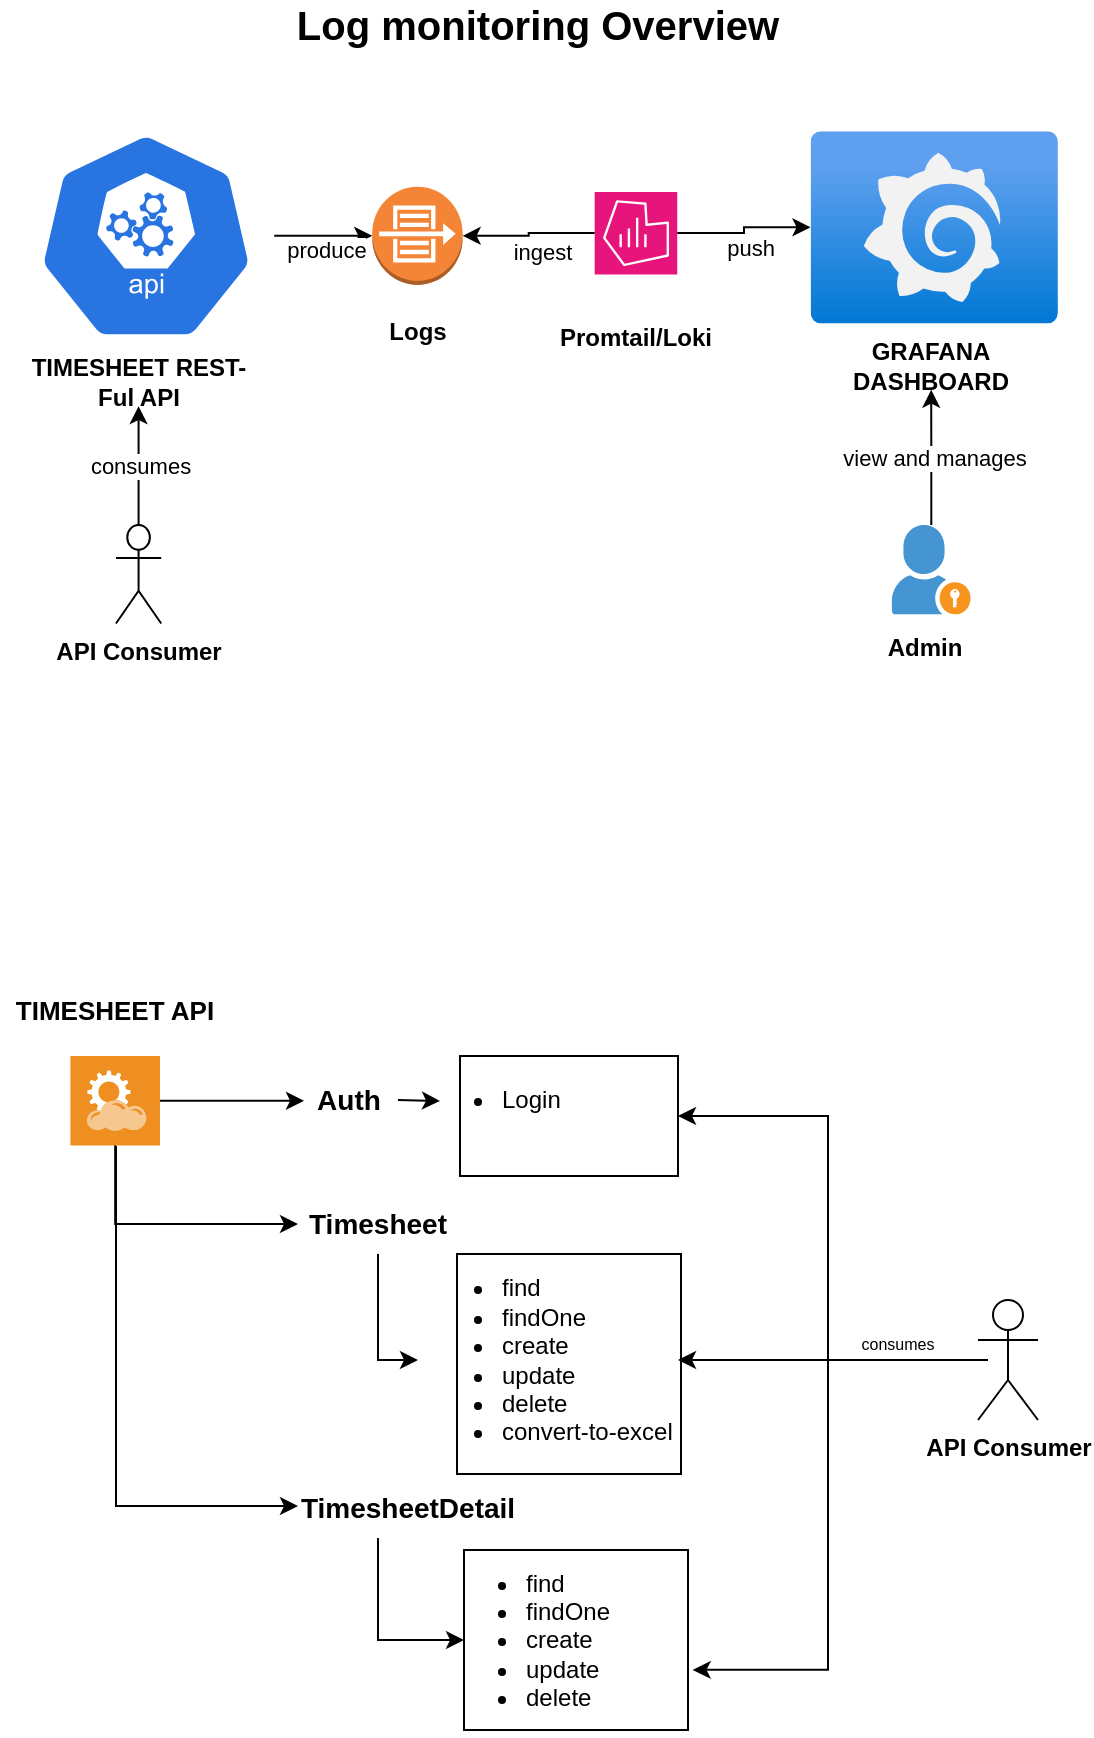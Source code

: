 <mxfile version="22.1.3" type="github">
  <diagram name="Page-1" id="UmZUJm98hy-MjdlWRy2L">
    <mxGraphModel dx="1195" dy="752" grid="1" gridSize="10" guides="1" tooltips="1" connect="1" arrows="1" fold="1" page="1" pageScale="1" pageWidth="850" pageHeight="1100" math="0" shadow="0">
      <root>
        <mxCell id="0" />
        <mxCell id="1" parent="0" />
        <mxCell id="RZwhvctcLquMt1JPsXWP-3" value="&lt;b&gt;&lt;font style=&quot;font-size: 13px;&quot;&gt;TIMESHEET API&lt;/font&gt;&lt;/b&gt;" style="text;html=1;strokeColor=none;fillColor=none;align=center;verticalAlign=middle;whiteSpace=wrap;rounded=0;" vertex="1" parent="1">
          <mxGeometry x="111.1" y="650" width="115" height="10" as="geometry" />
        </mxCell>
        <mxCell id="RZwhvctcLquMt1JPsXWP-13" style="edgeStyle=orthogonalEdgeStyle;rounded=0;orthogonalLoop=1;jettySize=auto;html=1;" edge="1" parent="1" target="RZwhvctcLquMt1JPsXWP-8">
          <mxGeometry relative="1" as="geometry">
            <mxPoint x="395.0" y="700" as="targetPoint" />
            <mxPoint x="310" y="700" as="sourcePoint" />
          </mxGeometry>
        </mxCell>
        <mxCell id="RZwhvctcLquMt1JPsXWP-6" value="&lt;font size=&quot;1&quot; style=&quot;&quot;&gt;&lt;b style=&quot;font-size: 14px;&quot;&gt;Auth&lt;/b&gt;&lt;/font&gt;" style="text;html=1;strokeColor=none;fillColor=none;align=center;verticalAlign=middle;whiteSpace=wrap;rounded=0;" vertex="1" parent="1">
          <mxGeometry x="263" y="685.4" width="45" height="30" as="geometry" />
        </mxCell>
        <mxCell id="RZwhvctcLquMt1JPsXWP-23" value="" style="rounded=0;whiteSpace=wrap;html=1;" vertex="1" parent="1">
          <mxGeometry x="341" y="678" width="109" height="60" as="geometry" />
        </mxCell>
        <mxCell id="RZwhvctcLquMt1JPsXWP-8" value="&lt;ul&gt;&lt;li&gt;Login&lt;/li&gt;&lt;/ul&gt;" style="text;html=1;strokeColor=none;fillColor=none;align=left;verticalAlign=middle;whiteSpace=wrap;rounded=0;" vertex="1" parent="1">
          <mxGeometry x="320" y="685.4" width="70" height="30" as="geometry" />
        </mxCell>
        <mxCell id="RZwhvctcLquMt1JPsXWP-10" value="&lt;font size=&quot;1&quot; style=&quot;&quot;&gt;&lt;b style=&quot;font-size: 14px;&quot;&gt;Timesheet&lt;/b&gt;&lt;/font&gt;" style="text;html=1;strokeColor=none;fillColor=none;align=center;verticalAlign=middle;whiteSpace=wrap;rounded=0;" vertex="1" parent="1">
          <mxGeometry x="270" y="747" width="60" height="30" as="geometry" />
        </mxCell>
        <mxCell id="RZwhvctcLquMt1JPsXWP-11" value="" style="edgeStyle=orthogonalEdgeStyle;rounded=0;orthogonalLoop=1;jettySize=auto;html=1;entryX=0;entryY=0.5;entryDx=0;entryDy=0;" edge="1" parent="1" source="RZwhvctcLquMt1JPsXWP-4" target="RZwhvctcLquMt1JPsXWP-6">
          <mxGeometry relative="1" as="geometry">
            <mxPoint x="242" y="696" as="targetPoint" />
          </mxGeometry>
        </mxCell>
        <mxCell id="RZwhvctcLquMt1JPsXWP-22" value="" style="rounded=0;whiteSpace=wrap;html=1;" vertex="1" parent="1">
          <mxGeometry x="339.5" y="777" width="112" height="110" as="geometry" />
        </mxCell>
        <mxCell id="RZwhvctcLquMt1JPsXWP-15" value="&lt;ul&gt;&lt;li&gt;find&lt;/li&gt;&lt;li&gt;findOne&lt;/li&gt;&lt;li&gt;create&lt;/li&gt;&lt;li&gt;update&lt;/li&gt;&lt;li&gt;delete&lt;/li&gt;&lt;li&gt;convert-to-excel&lt;/li&gt;&lt;/ul&gt;" style="text;html=1;strokeColor=none;fillColor=none;align=left;verticalAlign=middle;whiteSpace=wrap;rounded=0;" vertex="1" parent="1">
          <mxGeometry x="320" y="815" width="130" height="30" as="geometry" />
        </mxCell>
        <mxCell id="RZwhvctcLquMt1JPsXWP-16" value="" style="edgeStyle=orthogonalEdgeStyle;rounded=0;orthogonalLoop=1;jettySize=auto;html=1;entryX=0;entryY=0.5;entryDx=0;entryDy=0;" edge="1" parent="1" source="RZwhvctcLquMt1JPsXWP-10" target="RZwhvctcLquMt1JPsXWP-15">
          <mxGeometry relative="1" as="geometry" />
        </mxCell>
        <mxCell id="RZwhvctcLquMt1JPsXWP-31" value="" style="group" vertex="1" connectable="0" parent="1">
          <mxGeometry x="285" y="889" width="170" height="126" as="geometry" />
        </mxCell>
        <mxCell id="RZwhvctcLquMt1JPsXWP-25" value="&lt;font size=&quot;1&quot; style=&quot;&quot;&gt;&lt;b style=&quot;font-size: 14px;&quot;&gt;TimesheetDetail&lt;/b&gt;&lt;/font&gt;" style="text;html=1;strokeColor=none;fillColor=none;align=center;verticalAlign=middle;whiteSpace=wrap;rounded=0;" vertex="1" parent="RZwhvctcLquMt1JPsXWP-31">
          <mxGeometry width="60" height="30" as="geometry" />
        </mxCell>
        <mxCell id="RZwhvctcLquMt1JPsXWP-26" value="" style="whiteSpace=wrap;html=1;align=left;" vertex="1" parent="RZwhvctcLquMt1JPsXWP-31">
          <mxGeometry x="58" y="36" width="112" height="90" as="geometry" />
        </mxCell>
        <mxCell id="RZwhvctcLquMt1JPsXWP-27" value="" style="edgeStyle=orthogonalEdgeStyle;rounded=0;orthogonalLoop=1;jettySize=auto;html=1;entryX=0;entryY=0.5;entryDx=0;entryDy=0;" edge="1" parent="RZwhvctcLquMt1JPsXWP-31" source="RZwhvctcLquMt1JPsXWP-25" target="RZwhvctcLquMt1JPsXWP-26">
          <mxGeometry relative="1" as="geometry">
            <Array as="points">
              <mxPoint x="15" y="81" />
            </Array>
          </mxGeometry>
        </mxCell>
        <mxCell id="RZwhvctcLquMt1JPsXWP-28" value="&lt;ul&gt;&lt;li&gt;find&lt;/li&gt;&lt;li&gt;findOne&lt;/li&gt;&lt;li&gt;create&lt;/li&gt;&lt;li&gt;update&lt;/li&gt;&lt;li&gt;delete&lt;/li&gt;&lt;/ul&gt;" style="text;html=1;strokeColor=none;fillColor=none;align=left;verticalAlign=middle;whiteSpace=wrap;rounded=0;" vertex="1" parent="RZwhvctcLquMt1JPsXWP-31">
          <mxGeometry x="47" y="56" width="100" height="50" as="geometry" />
        </mxCell>
        <mxCell id="RZwhvctcLquMt1JPsXWP-32" value="" style="endArrow=classic;html=1;rounded=0;edgeStyle=orthogonalEdgeStyle;" edge="1" parent="1">
          <mxGeometry width="50" height="50" relative="1" as="geometry">
            <mxPoint x="168.586" y="715" as="sourcePoint" />
            <mxPoint x="260" y="762" as="targetPoint" />
            <Array as="points">
              <mxPoint x="169" y="762" />
            </Array>
          </mxGeometry>
        </mxCell>
        <mxCell id="RZwhvctcLquMt1JPsXWP-33" style="edgeStyle=orthogonalEdgeStyle;rounded=0;orthogonalLoop=1;jettySize=auto;html=1;" edge="1" parent="1">
          <mxGeometry relative="1" as="geometry">
            <mxPoint x="169" y="723" as="sourcePoint" />
            <mxPoint x="260" y="903" as="targetPoint" />
            <Array as="points">
              <mxPoint x="169" y="903" />
            </Array>
          </mxGeometry>
        </mxCell>
        <mxCell id="RZwhvctcLquMt1JPsXWP-4" value="" style="shadow=0;dashed=0;html=1;strokeColor=none;fillColor=#EF8F21;labelPosition=center;verticalLabelPosition=bottom;verticalAlign=top;align=center;outlineConnect=0;shape=mxgraph.veeam.2d.restful_apis;" vertex="1" parent="1">
          <mxGeometry x="146.2" y="678" width="44.8" height="44.8" as="geometry" />
        </mxCell>
        <mxCell id="RZwhvctcLquMt1JPsXWP-41" style="edgeStyle=orthogonalEdgeStyle;rounded=0;orthogonalLoop=1;jettySize=auto;html=1;entryX=1;entryY=0.5;entryDx=0;entryDy=0;" edge="1" parent="1" source="RZwhvctcLquMt1JPsXWP-35" target="RZwhvctcLquMt1JPsXWP-15">
          <mxGeometry relative="1" as="geometry" />
        </mxCell>
        <mxCell id="RZwhvctcLquMt1JPsXWP-42" style="edgeStyle=orthogonalEdgeStyle;rounded=0;orthogonalLoop=1;jettySize=auto;html=1;entryX=1;entryY=0.5;entryDx=0;entryDy=0;" edge="1" parent="1" source="RZwhvctcLquMt1JPsXWP-35" target="RZwhvctcLquMt1JPsXWP-23">
          <mxGeometry relative="1" as="geometry" />
        </mxCell>
        <mxCell id="RZwhvctcLquMt1JPsXWP-35" value="&lt;b&gt;API Consumer&lt;/b&gt;" style="shape=umlActor;verticalLabelPosition=bottom;verticalAlign=top;html=1;outlineConnect=0;" vertex="1" parent="1">
          <mxGeometry x="600" y="800" width="30" height="60" as="geometry" />
        </mxCell>
        <mxCell id="RZwhvctcLquMt1JPsXWP-43" style="edgeStyle=orthogonalEdgeStyle;rounded=0;orthogonalLoop=1;jettySize=auto;html=1;entryX=1.003;entryY=0.666;entryDx=0;entryDy=0;entryPerimeter=0;" edge="1" parent="1">
          <mxGeometry relative="1" as="geometry">
            <mxPoint x="605" y="830.029" as="sourcePoint" />
            <mxPoint x="457.327" y="984.94" as="targetPoint" />
            <Array as="points">
              <mxPoint x="525" y="830" />
              <mxPoint x="525" y="985" />
            </Array>
          </mxGeometry>
        </mxCell>
        <mxCell id="RZwhvctcLquMt1JPsXWP-46" value="&lt;font style=&quot;font-size: 8px;&quot;&gt;consumes&lt;/font&gt;" style="text;html=1;strokeColor=none;fillColor=none;align=center;verticalAlign=middle;whiteSpace=wrap;rounded=0;" vertex="1" parent="1">
          <mxGeometry x="530" y="806" width="60" height="30" as="geometry" />
        </mxCell>
        <mxCell id="RZwhvctcLquMt1JPsXWP-47" value="" style="group" vertex="1" connectable="0" parent="1">
          <mxGeometry x="120" y="150" width="520" height="340" as="geometry" />
        </mxCell>
        <mxCell id="IkE8e9DSJf4OaHcmCH7N-23" value="" style="group" parent="RZwhvctcLquMt1JPsXWP-47" vertex="1" connectable="0">
          <mxGeometry x="393.391" y="262.548" width="120.58" height="77.452" as="geometry" />
        </mxCell>
        <mxCell id="IkE8e9DSJf4OaHcmCH7N-15" value="" style="shadow=0;dashed=0;html=1;strokeColor=none;fillColor=#4495D1;labelPosition=center;verticalLabelPosition=bottom;verticalAlign=top;align=center;outlineConnect=0;shape=mxgraph.veeam.portal_admin;" parent="IkE8e9DSJf4OaHcmCH7N-23" vertex="1">
          <mxGeometry x="43.559" width="39.339" height="44.633" as="geometry" />
        </mxCell>
        <mxCell id="IkE8e9DSJf4OaHcmCH7N-19" value="&lt;b&gt;Admin&lt;/b&gt;" style="text;html=1;strokeColor=none;fillColor=none;align=center;verticalAlign=middle;whiteSpace=wrap;rounded=0;" parent="IkE8e9DSJf4OaHcmCH7N-23" vertex="1">
          <mxGeometry y="49.556" width="120.58" height="24.614" as="geometry" />
        </mxCell>
        <mxCell id="IkE8e9DSJf4OaHcmCH7N-33" value="" style="group" parent="RZwhvctcLquMt1JPsXWP-47" vertex="1" connectable="0">
          <mxGeometry y="65.637" width="520" height="137.436" as="geometry" />
        </mxCell>
        <mxCell id="IkE8e9DSJf4OaHcmCH7N-20" value="" style="group" parent="IkE8e9DSJf4OaHcmCH7N-33" vertex="1" connectable="0">
          <mxGeometry width="128.116" height="137.436" as="geometry" />
        </mxCell>
        <mxCell id="IkE8e9DSJf4OaHcmCH7N-3" value="" style="sketch=0;html=1;dashed=0;whitespace=wrap;fillColor=#2875E2;strokeColor=#ffffff;points=[[0.005,0.63,0],[0.1,0.2,0],[0.9,0.2,0],[0.5,0,0],[0.995,0.63,0],[0.72,0.99,0],[0.5,1,0],[0.28,0.99,0]];verticalLabelPosition=bottom;align=center;verticalAlign=top;shape=mxgraph.kubernetes.icon;prIcon=api" parent="IkE8e9DSJf4OaHcmCH7N-20" vertex="1">
          <mxGeometry width="128.116" height="104.609" as="geometry" />
        </mxCell>
        <mxCell id="IkE8e9DSJf4OaHcmCH7N-6" value="&lt;b&gt;TIMESHEET REST-Ful API&lt;/b&gt;" style="text;html=1;strokeColor=none;fillColor=none;align=center;verticalAlign=middle;whiteSpace=wrap;rounded=0;" parent="IkE8e9DSJf4OaHcmCH7N-20" vertex="1">
          <mxGeometry y="112.822" width="120.58" height="24.614" as="geometry" />
        </mxCell>
        <mxCell id="IkE8e9DSJf4OaHcmCH7N-24" value="" style="group" parent="IkE8e9DSJf4OaHcmCH7N-33" vertex="1" connectable="0">
          <mxGeometry x="169.565" y="27.789" width="60.29" height="85.033" as="geometry" />
        </mxCell>
        <mxCell id="IkE8e9DSJf4OaHcmCH7N-2" value="" style="outlineConnect=0;dashed=0;verticalLabelPosition=bottom;verticalAlign=top;align=center;html=1;shape=mxgraph.aws3.flow_logs;fillColor=#F58536;gradientColor=none;" parent="IkE8e9DSJf4OaHcmCH7N-24" vertex="1">
          <mxGeometry x="7.536" width="45.217" height="49.023" as="geometry" />
        </mxCell>
        <mxCell id="IkE8e9DSJf4OaHcmCH7N-13" value="&lt;b&gt;Logs&lt;/b&gt;" style="text;html=1;strokeColor=none;fillColor=none;align=center;verticalAlign=middle;whiteSpace=wrap;rounded=0;" parent="IkE8e9DSJf4OaHcmCH7N-24" vertex="1">
          <mxGeometry y="60.419" width="60.29" height="24.614" as="geometry" />
        </mxCell>
        <mxCell id="IkE8e9DSJf4OaHcmCH7N-25" value="" style="group" parent="IkE8e9DSJf4OaHcmCH7N-33" vertex="1" connectable="0">
          <mxGeometry x="278.841" y="30.308" width="60.29" height="85.033" as="geometry" />
        </mxCell>
        <mxCell id="IkE8e9DSJf4OaHcmCH7N-5" value="" style="sketch=0;points=[[0,0,0],[0.25,0,0],[0.5,0,0],[0.75,0,0],[1,0,0],[0,1,0],[0.25,1,0],[0.5,1,0],[0.75,1,0],[1,1,0],[0,0.25,0],[0,0.5,0],[0,0.75,0],[1,0.25,0],[1,0.5,0],[1,0.75,0]];points=[[0,0,0],[0.25,0,0],[0.5,0,0],[0.75,0,0],[1,0,0],[0,1,0],[0.25,1,0],[0.5,1,0],[0.75,1,0],[1,1,0],[0,0.25,0],[0,0.5,0],[0,0.75,0],[1,0.25,0],[1,0.5,0],[1,0.75,0]];outlineConnect=0;fontColor=#232F3E;fillColor=#E7157B;strokeColor=#ffffff;dashed=0;verticalLabelPosition=bottom;verticalAlign=top;align=center;html=1;fontSize=12;fontStyle=0;aspect=fixed;shape=mxgraph.aws4.resourceIcon;resIcon=mxgraph.aws4.managed_service_for_grafana;" parent="IkE8e9DSJf4OaHcmCH7N-25" vertex="1">
          <mxGeometry x="9.511" width="41.261" height="41.261" as="geometry" />
        </mxCell>
        <mxCell id="IkE8e9DSJf4OaHcmCH7N-14" value="&lt;b&gt;Promtail/Loki&lt;/b&gt;" style="text;html=1;strokeColor=none;fillColor=none;align=center;verticalAlign=middle;whiteSpace=wrap;rounded=0;" parent="IkE8e9DSJf4OaHcmCH7N-25" vertex="1">
          <mxGeometry y="60.419" width="60.29" height="24.614" as="geometry" />
        </mxCell>
        <mxCell id="IkE8e9DSJf4OaHcmCH7N-26" value="" style="group" parent="IkE8e9DSJf4OaHcmCH7N-33" vertex="1" connectable="0">
          <mxGeometry x="396.255" width="123.745" height="129.223" as="geometry" />
        </mxCell>
        <mxCell id="IkE8e9DSJf4OaHcmCH7N-4" value="" style="image;aspect=fixed;html=1;points=[];align=center;fontSize=12;image=img/lib/azure2/other/Grafana.svg;" parent="IkE8e9DSJf4OaHcmCH7N-26" vertex="1">
          <mxGeometry width="123.745" height="96.087" as="geometry" />
        </mxCell>
        <mxCell id="IkE8e9DSJf4OaHcmCH7N-7" value="&lt;b&gt;GRAFANA DASHBOARD&lt;/b&gt;" style="text;html=1;strokeColor=none;fillColor=none;align=center;verticalAlign=middle;whiteSpace=wrap;rounded=0;" parent="IkE8e9DSJf4OaHcmCH7N-26" vertex="1">
          <mxGeometry y="104.609" width="120.58" height="24.614" as="geometry" />
        </mxCell>
        <mxCell id="IkE8e9DSJf4OaHcmCH7N-27" value="" style="edgeStyle=orthogonalEdgeStyle;rounded=0;orthogonalLoop=1;jettySize=auto;html=1;" parent="IkE8e9DSJf4OaHcmCH7N-33" source="IkE8e9DSJf4OaHcmCH7N-3" target="IkE8e9DSJf4OaHcmCH7N-2" edge="1">
          <mxGeometry relative="1" as="geometry" />
        </mxCell>
        <mxCell id="IkE8e9DSJf4OaHcmCH7N-30" value="produce" style="edgeLabel;html=1;align=center;verticalAlign=middle;resizable=0;points=[];" parent="IkE8e9DSJf4OaHcmCH7N-27" vertex="1" connectable="0">
          <mxGeometry x="-0.549" y="-7" relative="1" as="geometry">
            <mxPoint x="15" as="offset" />
          </mxGeometry>
        </mxCell>
        <mxCell id="IkE8e9DSJf4OaHcmCH7N-28" value="" style="edgeStyle=orthogonalEdgeStyle;rounded=0;orthogonalLoop=1;jettySize=auto;html=1;" parent="IkE8e9DSJf4OaHcmCH7N-33" source="IkE8e9DSJf4OaHcmCH7N-5" target="IkE8e9DSJf4OaHcmCH7N-2" edge="1">
          <mxGeometry relative="1" as="geometry" />
        </mxCell>
        <mxCell id="IkE8e9DSJf4OaHcmCH7N-31" value="ingest" style="edgeLabel;html=1;align=center;verticalAlign=middle;resizable=0;points=[];" parent="IkE8e9DSJf4OaHcmCH7N-28" vertex="1" connectable="0">
          <mxGeometry x="0.042" y="2" relative="1" as="geometry">
            <mxPoint x="7" y="6" as="offset" />
          </mxGeometry>
        </mxCell>
        <mxCell id="IkE8e9DSJf4OaHcmCH7N-29" value="" style="edgeStyle=orthogonalEdgeStyle;rounded=0;orthogonalLoop=1;jettySize=auto;html=1;" parent="IkE8e9DSJf4OaHcmCH7N-33" source="IkE8e9DSJf4OaHcmCH7N-5" target="IkE8e9DSJf4OaHcmCH7N-4" edge="1">
          <mxGeometry relative="1" as="geometry" />
        </mxCell>
        <mxCell id="IkE8e9DSJf4OaHcmCH7N-32" value="push" style="edgeLabel;html=1;align=center;verticalAlign=middle;resizable=0;points=[];" parent="IkE8e9DSJf4OaHcmCH7N-29" vertex="1" connectable="0">
          <mxGeometry x="-0.112" y="-2" relative="1" as="geometry">
            <mxPoint x="5" y="5" as="offset" />
          </mxGeometry>
        </mxCell>
        <mxCell id="IkE8e9DSJf4OaHcmCH7N-35" value="" style="edgeStyle=orthogonalEdgeStyle;rounded=0;orthogonalLoop=1;jettySize=auto;html=1;" parent="RZwhvctcLquMt1JPsXWP-47" source="IkE8e9DSJf4OaHcmCH7N-34" target="IkE8e9DSJf4OaHcmCH7N-6" edge="1">
          <mxGeometry relative="1" as="geometry" />
        </mxCell>
        <mxCell id="IkE8e9DSJf4OaHcmCH7N-36" value="consumes" style="edgeLabel;html=1;align=center;verticalAlign=middle;resizable=0;points=[];" parent="IkE8e9DSJf4OaHcmCH7N-35" vertex="1" connectable="0">
          <mxGeometry x="0.007" relative="1" as="geometry">
            <mxPoint as="offset" />
          </mxGeometry>
        </mxCell>
        <mxCell id="IkE8e9DSJf4OaHcmCH7N-34" value="&lt;b&gt;API Consumer&lt;/b&gt;" style="shape=umlActor;verticalLabelPosition=bottom;verticalAlign=top;html=1;outlineConnect=0;" parent="RZwhvctcLquMt1JPsXWP-47" vertex="1">
          <mxGeometry x="48.986" y="262.548" width="22.609" height="49.228" as="geometry" />
        </mxCell>
        <mxCell id="IkE8e9DSJf4OaHcmCH7N-37" value="" style="edgeStyle=orthogonalEdgeStyle;rounded=0;orthogonalLoop=1;jettySize=auto;html=1;" parent="RZwhvctcLquMt1JPsXWP-47" source="IkE8e9DSJf4OaHcmCH7N-15" target="IkE8e9DSJf4OaHcmCH7N-7" edge="1">
          <mxGeometry relative="1" as="geometry" />
        </mxCell>
        <mxCell id="IkE8e9DSJf4OaHcmCH7N-38" value="view and manages" style="edgeLabel;html=1;align=center;verticalAlign=middle;resizable=0;points=[];" parent="IkE8e9DSJf4OaHcmCH7N-37" vertex="1" connectable="0">
          <mxGeometry x="-0.001" y="-1" relative="1" as="geometry">
            <mxPoint as="offset" />
          </mxGeometry>
        </mxCell>
        <mxCell id="IkE8e9DSJf4OaHcmCH7N-39" value="&lt;b&gt;&lt;font style=&quot;font-size: 20px;&quot;&gt;Log monitoring Overview&lt;/font&gt;&lt;/b&gt;" style="text;html=1;strokeColor=none;fillColor=none;align=center;verticalAlign=middle;whiteSpace=wrap;rounded=0;" parent="RZwhvctcLquMt1JPsXWP-47" vertex="1">
          <mxGeometry x="130.377" width="260" height="24.614" as="geometry" />
        </mxCell>
      </root>
    </mxGraphModel>
  </diagram>
</mxfile>
